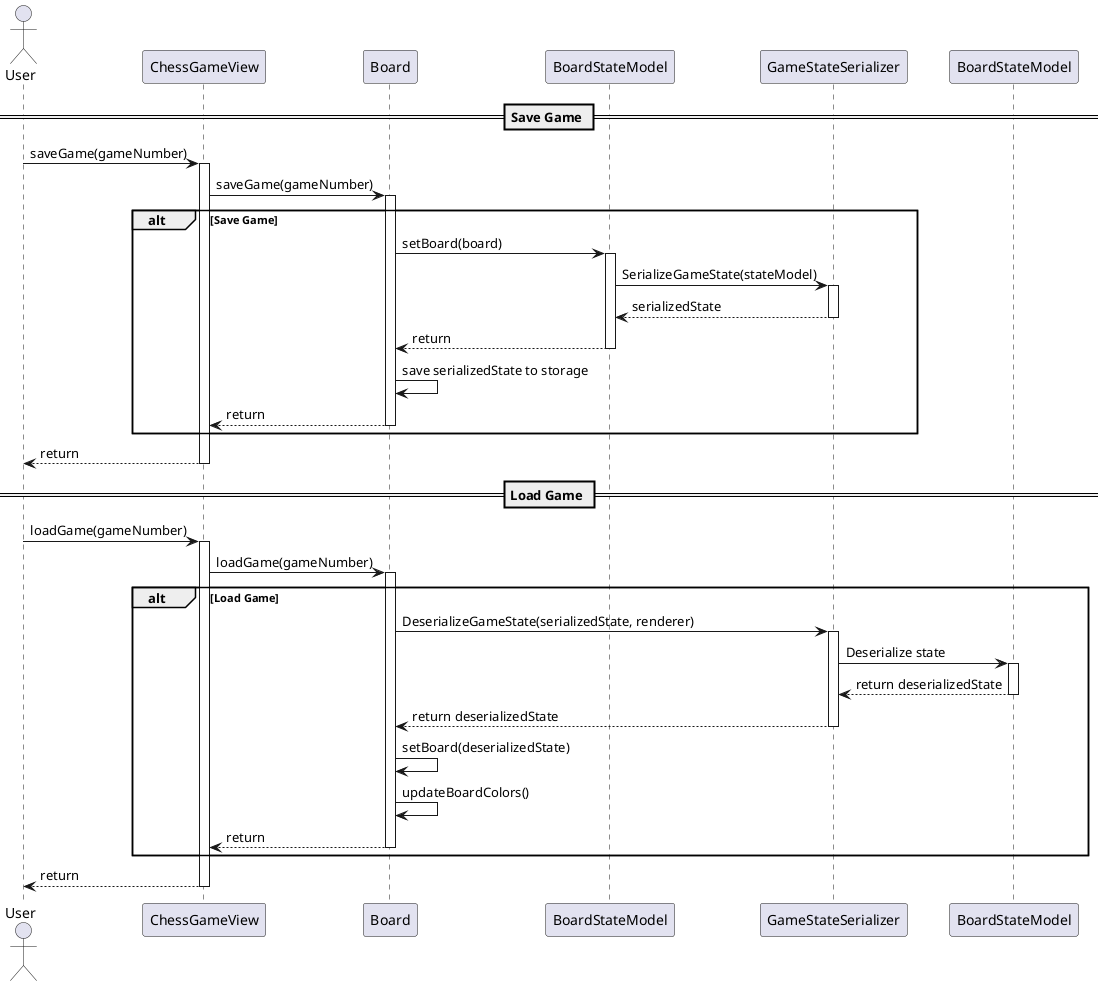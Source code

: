 @startuml SaveLoadGameSequenceDiagram
actor User

participant ChessGameView as View
participant Board as Board
participant BoardStateModel as StateModel
participant GameStateSerializer as Serializer
== Save Game ==
User -> View: saveGame(gameNumber)
activate View
View -> Board: saveGame(gameNumber)
activate Board

alt Save Game
    Board -> StateModel: setBoard(board)
    activate StateModel
    StateModel -> Serializer: SerializeGameState(stateModel)
    activate Serializer
    Serializer --> StateModel: serializedState
    deactivate Serializer

    StateModel --> Board: return
    deactivate StateModel

    Board -> Board: save serializedState to storage
    Board --> View: return
    deactivate Board
end

View --> User: return
deactivate View

== Load Game ==

User -> View: loadGame(gameNumber)
activate View
View -> Board: loadGame(gameNumber)
activate Board

alt Load Game
    Board -> Serializer: DeserializeGameState(serializedState, renderer)
    activate Serializer
    Serializer -> BoardStateModel: Deserialize state
    activate BoardStateModel
    BoardStateModel --> Serializer: return deserializedState
    deactivate BoardStateModel

    Serializer --> Board: return deserializedState
    deactivate Serializer

    Board -> Board: setBoard(deserializedState)
    Board -> Board: updateBoardColors()
    Board --> View: return
    deactivate Board
end

View --> User: return
deactivate View

@enduml
